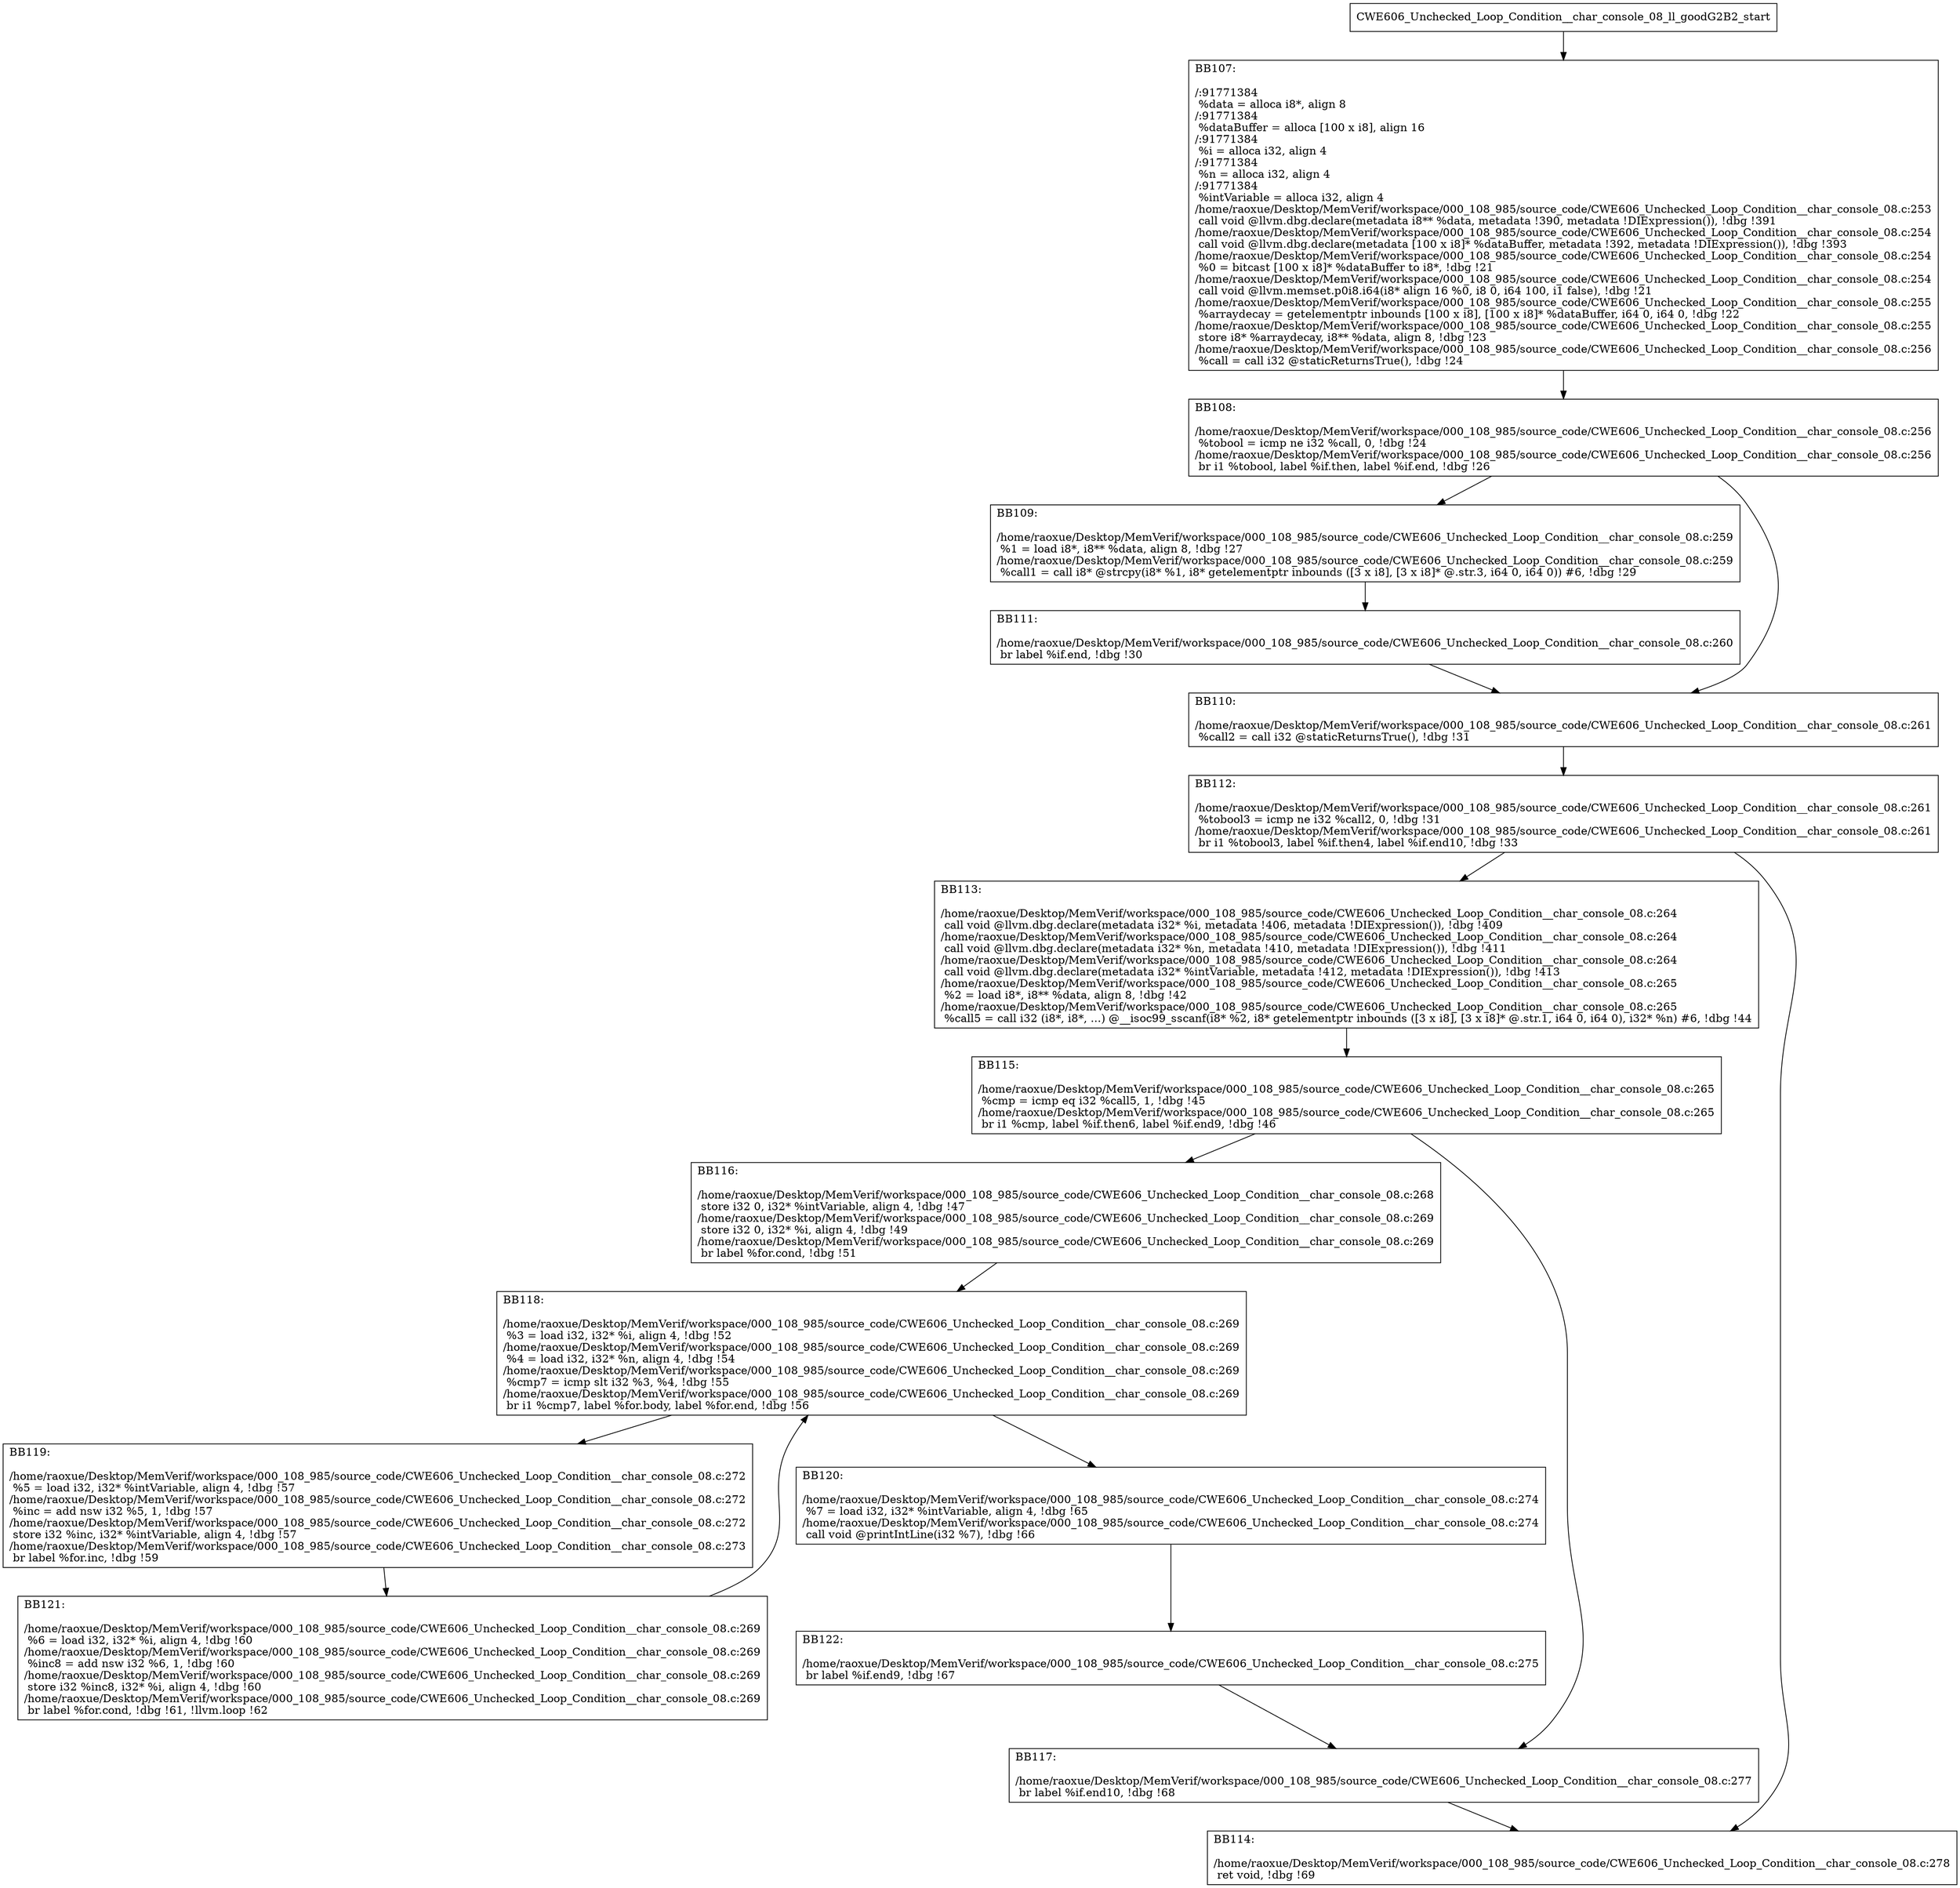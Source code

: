 digraph "CFG for'CWE606_Unchecked_Loop_Condition__char_console_08_ll_goodG2B2' function" {
	BBCWE606_Unchecked_Loop_Condition__char_console_08_ll_goodG2B2_start[shape=record,label="{CWE606_Unchecked_Loop_Condition__char_console_08_ll_goodG2B2_start}"];
	BBCWE606_Unchecked_Loop_Condition__char_console_08_ll_goodG2B2_start-> CWE606_Unchecked_Loop_Condition__char_console_08_ll_goodG2B2BB107;
	CWE606_Unchecked_Loop_Condition__char_console_08_ll_goodG2B2BB107 [shape=record, label="{BB107:\l\l/:91771384\l
  %data = alloca i8*, align 8\l
/:91771384\l
  %dataBuffer = alloca [100 x i8], align 16\l
/:91771384\l
  %i = alloca i32, align 4\l
/:91771384\l
  %n = alloca i32, align 4\l
/:91771384\l
  %intVariable = alloca i32, align 4\l
/home/raoxue/Desktop/MemVerif/workspace/000_108_985/source_code/CWE606_Unchecked_Loop_Condition__char_console_08.c:253\l
  call void @llvm.dbg.declare(metadata i8** %data, metadata !390, metadata !DIExpression()), !dbg !391\l
/home/raoxue/Desktop/MemVerif/workspace/000_108_985/source_code/CWE606_Unchecked_Loop_Condition__char_console_08.c:254\l
  call void @llvm.dbg.declare(metadata [100 x i8]* %dataBuffer, metadata !392, metadata !DIExpression()), !dbg !393\l
/home/raoxue/Desktop/MemVerif/workspace/000_108_985/source_code/CWE606_Unchecked_Loop_Condition__char_console_08.c:254\l
  %0 = bitcast [100 x i8]* %dataBuffer to i8*, !dbg !21\l
/home/raoxue/Desktop/MemVerif/workspace/000_108_985/source_code/CWE606_Unchecked_Loop_Condition__char_console_08.c:254\l
  call void @llvm.memset.p0i8.i64(i8* align 16 %0, i8 0, i64 100, i1 false), !dbg !21\l
/home/raoxue/Desktop/MemVerif/workspace/000_108_985/source_code/CWE606_Unchecked_Loop_Condition__char_console_08.c:255\l
  %arraydecay = getelementptr inbounds [100 x i8], [100 x i8]* %dataBuffer, i64 0, i64 0, !dbg !22\l
/home/raoxue/Desktop/MemVerif/workspace/000_108_985/source_code/CWE606_Unchecked_Loop_Condition__char_console_08.c:255\l
  store i8* %arraydecay, i8** %data, align 8, !dbg !23\l
/home/raoxue/Desktop/MemVerif/workspace/000_108_985/source_code/CWE606_Unchecked_Loop_Condition__char_console_08.c:256\l
  %call = call i32 @staticReturnsTrue(), !dbg !24\l
}"];
	CWE606_Unchecked_Loop_Condition__char_console_08_ll_goodG2B2BB107-> CWE606_Unchecked_Loop_Condition__char_console_08_ll_goodG2B2BB108;
	CWE606_Unchecked_Loop_Condition__char_console_08_ll_goodG2B2BB108 [shape=record, label="{BB108:\l\l/home/raoxue/Desktop/MemVerif/workspace/000_108_985/source_code/CWE606_Unchecked_Loop_Condition__char_console_08.c:256\l
  %tobool = icmp ne i32 %call, 0, !dbg !24\l
/home/raoxue/Desktop/MemVerif/workspace/000_108_985/source_code/CWE606_Unchecked_Loop_Condition__char_console_08.c:256\l
  br i1 %tobool, label %if.then, label %if.end, !dbg !26\l
}"];
	CWE606_Unchecked_Loop_Condition__char_console_08_ll_goodG2B2BB108-> CWE606_Unchecked_Loop_Condition__char_console_08_ll_goodG2B2BB109;
	CWE606_Unchecked_Loop_Condition__char_console_08_ll_goodG2B2BB108-> CWE606_Unchecked_Loop_Condition__char_console_08_ll_goodG2B2BB110;
	CWE606_Unchecked_Loop_Condition__char_console_08_ll_goodG2B2BB109 [shape=record, label="{BB109:\l\l/home/raoxue/Desktop/MemVerif/workspace/000_108_985/source_code/CWE606_Unchecked_Loop_Condition__char_console_08.c:259\l
  %1 = load i8*, i8** %data, align 8, !dbg !27\l
/home/raoxue/Desktop/MemVerif/workspace/000_108_985/source_code/CWE606_Unchecked_Loop_Condition__char_console_08.c:259\l
  %call1 = call i8* @strcpy(i8* %1, i8* getelementptr inbounds ([3 x i8], [3 x i8]* @.str.3, i64 0, i64 0)) #6, !dbg !29\l
}"];
	CWE606_Unchecked_Loop_Condition__char_console_08_ll_goodG2B2BB109-> CWE606_Unchecked_Loop_Condition__char_console_08_ll_goodG2B2BB111;
	CWE606_Unchecked_Loop_Condition__char_console_08_ll_goodG2B2BB111 [shape=record, label="{BB111:\l\l/home/raoxue/Desktop/MemVerif/workspace/000_108_985/source_code/CWE606_Unchecked_Loop_Condition__char_console_08.c:260\l
  br label %if.end, !dbg !30\l
}"];
	CWE606_Unchecked_Loop_Condition__char_console_08_ll_goodG2B2BB111-> CWE606_Unchecked_Loop_Condition__char_console_08_ll_goodG2B2BB110;
	CWE606_Unchecked_Loop_Condition__char_console_08_ll_goodG2B2BB110 [shape=record, label="{BB110:\l\l/home/raoxue/Desktop/MemVerif/workspace/000_108_985/source_code/CWE606_Unchecked_Loop_Condition__char_console_08.c:261\l
  %call2 = call i32 @staticReturnsTrue(), !dbg !31\l
}"];
	CWE606_Unchecked_Loop_Condition__char_console_08_ll_goodG2B2BB110-> CWE606_Unchecked_Loop_Condition__char_console_08_ll_goodG2B2BB112;
	CWE606_Unchecked_Loop_Condition__char_console_08_ll_goodG2B2BB112 [shape=record, label="{BB112:\l\l/home/raoxue/Desktop/MemVerif/workspace/000_108_985/source_code/CWE606_Unchecked_Loop_Condition__char_console_08.c:261\l
  %tobool3 = icmp ne i32 %call2, 0, !dbg !31\l
/home/raoxue/Desktop/MemVerif/workspace/000_108_985/source_code/CWE606_Unchecked_Loop_Condition__char_console_08.c:261\l
  br i1 %tobool3, label %if.then4, label %if.end10, !dbg !33\l
}"];
	CWE606_Unchecked_Loop_Condition__char_console_08_ll_goodG2B2BB112-> CWE606_Unchecked_Loop_Condition__char_console_08_ll_goodG2B2BB113;
	CWE606_Unchecked_Loop_Condition__char_console_08_ll_goodG2B2BB112-> CWE606_Unchecked_Loop_Condition__char_console_08_ll_goodG2B2BB114;
	CWE606_Unchecked_Loop_Condition__char_console_08_ll_goodG2B2BB113 [shape=record, label="{BB113:\l\l/home/raoxue/Desktop/MemVerif/workspace/000_108_985/source_code/CWE606_Unchecked_Loop_Condition__char_console_08.c:264\l
  call void @llvm.dbg.declare(metadata i32* %i, metadata !406, metadata !DIExpression()), !dbg !409\l
/home/raoxue/Desktop/MemVerif/workspace/000_108_985/source_code/CWE606_Unchecked_Loop_Condition__char_console_08.c:264\l
  call void @llvm.dbg.declare(metadata i32* %n, metadata !410, metadata !DIExpression()), !dbg !411\l
/home/raoxue/Desktop/MemVerif/workspace/000_108_985/source_code/CWE606_Unchecked_Loop_Condition__char_console_08.c:264\l
  call void @llvm.dbg.declare(metadata i32* %intVariable, metadata !412, metadata !DIExpression()), !dbg !413\l
/home/raoxue/Desktop/MemVerif/workspace/000_108_985/source_code/CWE606_Unchecked_Loop_Condition__char_console_08.c:265\l
  %2 = load i8*, i8** %data, align 8, !dbg !42\l
/home/raoxue/Desktop/MemVerif/workspace/000_108_985/source_code/CWE606_Unchecked_Loop_Condition__char_console_08.c:265\l
  %call5 = call i32 (i8*, i8*, ...) @__isoc99_sscanf(i8* %2, i8* getelementptr inbounds ([3 x i8], [3 x i8]* @.str.1, i64 0, i64 0), i32* %n) #6, !dbg !44\l
}"];
	CWE606_Unchecked_Loop_Condition__char_console_08_ll_goodG2B2BB113-> CWE606_Unchecked_Loop_Condition__char_console_08_ll_goodG2B2BB115;
	CWE606_Unchecked_Loop_Condition__char_console_08_ll_goodG2B2BB115 [shape=record, label="{BB115:\l\l/home/raoxue/Desktop/MemVerif/workspace/000_108_985/source_code/CWE606_Unchecked_Loop_Condition__char_console_08.c:265\l
  %cmp = icmp eq i32 %call5, 1, !dbg !45\l
/home/raoxue/Desktop/MemVerif/workspace/000_108_985/source_code/CWE606_Unchecked_Loop_Condition__char_console_08.c:265\l
  br i1 %cmp, label %if.then6, label %if.end9, !dbg !46\l
}"];
	CWE606_Unchecked_Loop_Condition__char_console_08_ll_goodG2B2BB115-> CWE606_Unchecked_Loop_Condition__char_console_08_ll_goodG2B2BB116;
	CWE606_Unchecked_Loop_Condition__char_console_08_ll_goodG2B2BB115-> CWE606_Unchecked_Loop_Condition__char_console_08_ll_goodG2B2BB117;
	CWE606_Unchecked_Loop_Condition__char_console_08_ll_goodG2B2BB116 [shape=record, label="{BB116:\l\l/home/raoxue/Desktop/MemVerif/workspace/000_108_985/source_code/CWE606_Unchecked_Loop_Condition__char_console_08.c:268\l
  store i32 0, i32* %intVariable, align 4, !dbg !47\l
/home/raoxue/Desktop/MemVerif/workspace/000_108_985/source_code/CWE606_Unchecked_Loop_Condition__char_console_08.c:269\l
  store i32 0, i32* %i, align 4, !dbg !49\l
/home/raoxue/Desktop/MemVerif/workspace/000_108_985/source_code/CWE606_Unchecked_Loop_Condition__char_console_08.c:269\l
  br label %for.cond, !dbg !51\l
}"];
	CWE606_Unchecked_Loop_Condition__char_console_08_ll_goodG2B2BB116-> CWE606_Unchecked_Loop_Condition__char_console_08_ll_goodG2B2BB118;
	CWE606_Unchecked_Loop_Condition__char_console_08_ll_goodG2B2BB118 [shape=record, label="{BB118:\l\l/home/raoxue/Desktop/MemVerif/workspace/000_108_985/source_code/CWE606_Unchecked_Loop_Condition__char_console_08.c:269\l
  %3 = load i32, i32* %i, align 4, !dbg !52\l
/home/raoxue/Desktop/MemVerif/workspace/000_108_985/source_code/CWE606_Unchecked_Loop_Condition__char_console_08.c:269\l
  %4 = load i32, i32* %n, align 4, !dbg !54\l
/home/raoxue/Desktop/MemVerif/workspace/000_108_985/source_code/CWE606_Unchecked_Loop_Condition__char_console_08.c:269\l
  %cmp7 = icmp slt i32 %3, %4, !dbg !55\l
/home/raoxue/Desktop/MemVerif/workspace/000_108_985/source_code/CWE606_Unchecked_Loop_Condition__char_console_08.c:269\l
  br i1 %cmp7, label %for.body, label %for.end, !dbg !56\l
}"];
	CWE606_Unchecked_Loop_Condition__char_console_08_ll_goodG2B2BB118-> CWE606_Unchecked_Loop_Condition__char_console_08_ll_goodG2B2BB119;
	CWE606_Unchecked_Loop_Condition__char_console_08_ll_goodG2B2BB118-> CWE606_Unchecked_Loop_Condition__char_console_08_ll_goodG2B2BB120;
	CWE606_Unchecked_Loop_Condition__char_console_08_ll_goodG2B2BB119 [shape=record, label="{BB119:\l\l/home/raoxue/Desktop/MemVerif/workspace/000_108_985/source_code/CWE606_Unchecked_Loop_Condition__char_console_08.c:272\l
  %5 = load i32, i32* %intVariable, align 4, !dbg !57\l
/home/raoxue/Desktop/MemVerif/workspace/000_108_985/source_code/CWE606_Unchecked_Loop_Condition__char_console_08.c:272\l
  %inc = add nsw i32 %5, 1, !dbg !57\l
/home/raoxue/Desktop/MemVerif/workspace/000_108_985/source_code/CWE606_Unchecked_Loop_Condition__char_console_08.c:272\l
  store i32 %inc, i32* %intVariable, align 4, !dbg !57\l
/home/raoxue/Desktop/MemVerif/workspace/000_108_985/source_code/CWE606_Unchecked_Loop_Condition__char_console_08.c:273\l
  br label %for.inc, !dbg !59\l
}"];
	CWE606_Unchecked_Loop_Condition__char_console_08_ll_goodG2B2BB119-> CWE606_Unchecked_Loop_Condition__char_console_08_ll_goodG2B2BB121;
	CWE606_Unchecked_Loop_Condition__char_console_08_ll_goodG2B2BB121 [shape=record, label="{BB121:\l\l/home/raoxue/Desktop/MemVerif/workspace/000_108_985/source_code/CWE606_Unchecked_Loop_Condition__char_console_08.c:269\l
  %6 = load i32, i32* %i, align 4, !dbg !60\l
/home/raoxue/Desktop/MemVerif/workspace/000_108_985/source_code/CWE606_Unchecked_Loop_Condition__char_console_08.c:269\l
  %inc8 = add nsw i32 %6, 1, !dbg !60\l
/home/raoxue/Desktop/MemVerif/workspace/000_108_985/source_code/CWE606_Unchecked_Loop_Condition__char_console_08.c:269\l
  store i32 %inc8, i32* %i, align 4, !dbg !60\l
/home/raoxue/Desktop/MemVerif/workspace/000_108_985/source_code/CWE606_Unchecked_Loop_Condition__char_console_08.c:269\l
  br label %for.cond, !dbg !61, !llvm.loop !62\l
}"];
	CWE606_Unchecked_Loop_Condition__char_console_08_ll_goodG2B2BB121-> CWE606_Unchecked_Loop_Condition__char_console_08_ll_goodG2B2BB118;
	CWE606_Unchecked_Loop_Condition__char_console_08_ll_goodG2B2BB120 [shape=record, label="{BB120:\l\l/home/raoxue/Desktop/MemVerif/workspace/000_108_985/source_code/CWE606_Unchecked_Loop_Condition__char_console_08.c:274\l
  %7 = load i32, i32* %intVariable, align 4, !dbg !65\l
/home/raoxue/Desktop/MemVerif/workspace/000_108_985/source_code/CWE606_Unchecked_Loop_Condition__char_console_08.c:274\l
  call void @printIntLine(i32 %7), !dbg !66\l
}"];
	CWE606_Unchecked_Loop_Condition__char_console_08_ll_goodG2B2BB120-> CWE606_Unchecked_Loop_Condition__char_console_08_ll_goodG2B2BB122;
	CWE606_Unchecked_Loop_Condition__char_console_08_ll_goodG2B2BB122 [shape=record, label="{BB122:\l\l/home/raoxue/Desktop/MemVerif/workspace/000_108_985/source_code/CWE606_Unchecked_Loop_Condition__char_console_08.c:275\l
  br label %if.end9, !dbg !67\l
}"];
	CWE606_Unchecked_Loop_Condition__char_console_08_ll_goodG2B2BB122-> CWE606_Unchecked_Loop_Condition__char_console_08_ll_goodG2B2BB117;
	CWE606_Unchecked_Loop_Condition__char_console_08_ll_goodG2B2BB117 [shape=record, label="{BB117:\l\l/home/raoxue/Desktop/MemVerif/workspace/000_108_985/source_code/CWE606_Unchecked_Loop_Condition__char_console_08.c:277\l
  br label %if.end10, !dbg !68\l
}"];
	CWE606_Unchecked_Loop_Condition__char_console_08_ll_goodG2B2BB117-> CWE606_Unchecked_Loop_Condition__char_console_08_ll_goodG2B2BB114;
	CWE606_Unchecked_Loop_Condition__char_console_08_ll_goodG2B2BB114 [shape=record, label="{BB114:\l\l/home/raoxue/Desktop/MemVerif/workspace/000_108_985/source_code/CWE606_Unchecked_Loop_Condition__char_console_08.c:278\l
  ret void, !dbg !69\l
}"];
}
